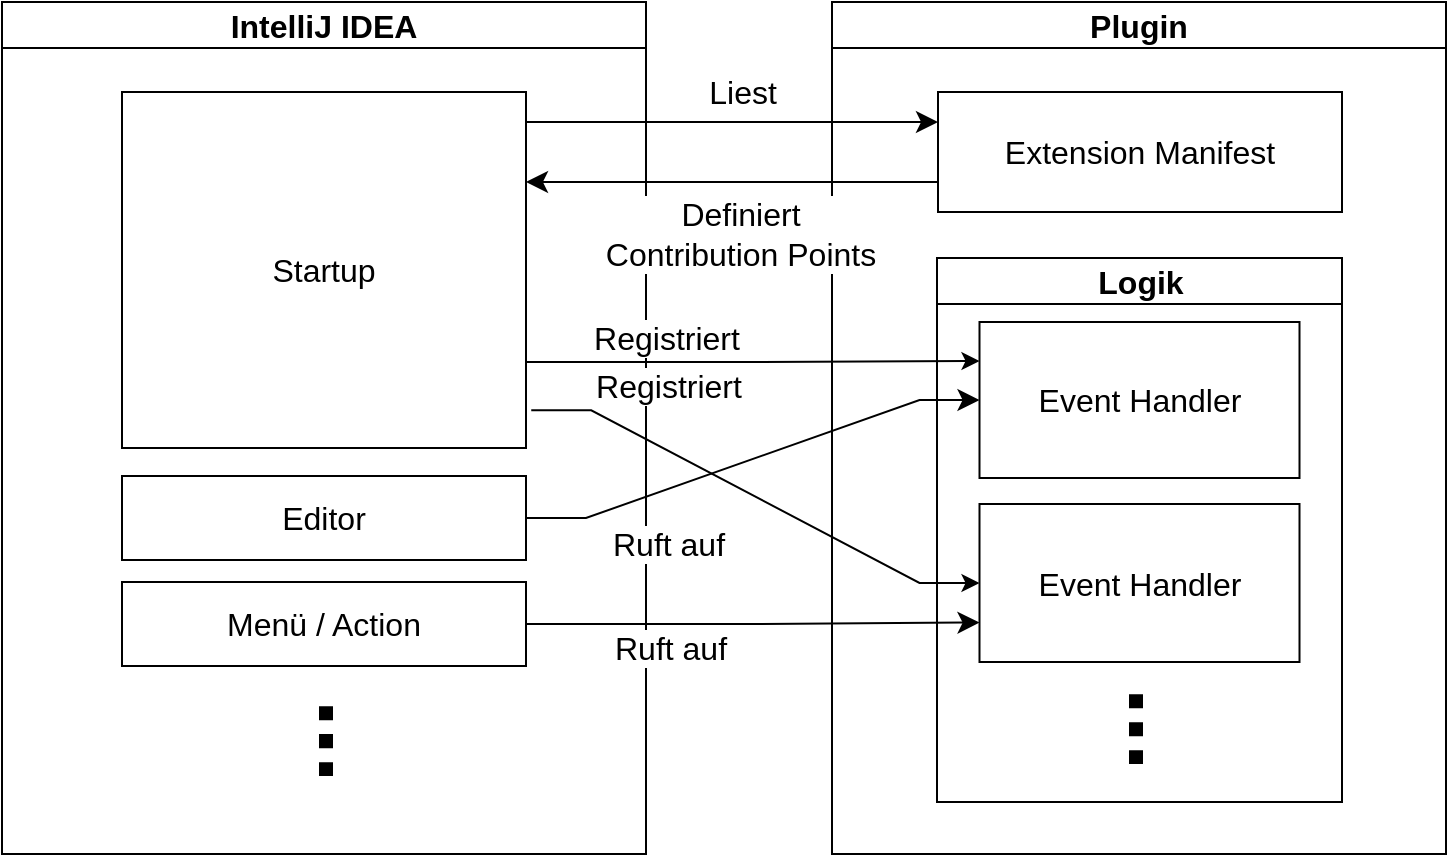 <mxfile version="22.0.2" type="device">
  <diagram name="Page-1" id="LwjQtrCL4rjXIuyEKjrp">
    <mxGraphModel dx="1322" dy="1006" grid="1" gridSize="10" guides="1" tooltips="1" connect="1" arrows="1" fold="1" page="0" pageScale="1" pageWidth="850" pageHeight="1100" math="0" shadow="0">
      <root>
        <mxCell id="0" />
        <mxCell id="1" parent="0" />
        <mxCell id="GXSWCgGSq7viN7u0XBdJ-3" value="IntelliJ IDEA" style="swimlane;whiteSpace=wrap;html=1;fontSize=16;" parent="1" vertex="1">
          <mxGeometry x="-633" y="-76" width="322" height="426" as="geometry" />
        </mxCell>
        <mxCell id="GXSWCgGSq7viN7u0XBdJ-13" value="Startup" style="rounded=0;whiteSpace=wrap;html=1;fontSize=16;" parent="GXSWCgGSq7viN7u0XBdJ-3" vertex="1">
          <mxGeometry x="60" y="45" width="202" height="178" as="geometry" />
        </mxCell>
        <mxCell id="GXSWCgGSq7viN7u0XBdJ-31" value="Editor" style="rounded=0;whiteSpace=wrap;html=1;fontSize=16;" parent="GXSWCgGSq7viN7u0XBdJ-3" vertex="1">
          <mxGeometry x="60" y="237" width="202" height="42" as="geometry" />
        </mxCell>
        <mxCell id="GXSWCgGSq7viN7u0XBdJ-32" value="Menü / Action" style="rounded=0;whiteSpace=wrap;html=1;fontSize=16;" parent="GXSWCgGSq7viN7u0XBdJ-3" vertex="1">
          <mxGeometry x="60" y="290" width="202" height="42" as="geometry" />
        </mxCell>
        <mxCell id="GXSWCgGSq7viN7u0XBdJ-4" value="Plugin" style="swimlane;whiteSpace=wrap;html=1;fontSize=16;" parent="1" vertex="1">
          <mxGeometry x="-218" y="-76" width="307" height="426" as="geometry" />
        </mxCell>
        <mxCell id="GXSWCgGSq7viN7u0XBdJ-6" value="Extension Manifest" style="rounded=0;whiteSpace=wrap;html=1;fontSize=16;" parent="GXSWCgGSq7viN7u0XBdJ-4" vertex="1">
          <mxGeometry x="53" y="45" width="202" height="60" as="geometry" />
        </mxCell>
        <mxCell id="GXSWCgGSq7viN7u0XBdJ-8" value="Logik" style="swimlane;whiteSpace=wrap;html=1;fontSize=16;" parent="GXSWCgGSq7viN7u0XBdJ-4" vertex="1">
          <mxGeometry x="52.5" y="128" width="202.5" height="272" as="geometry" />
        </mxCell>
        <mxCell id="GXSWCgGSq7viN7u0XBdJ-10" value="Event Handler" style="rounded=0;whiteSpace=wrap;html=1;fontSize=16;" parent="GXSWCgGSq7viN7u0XBdJ-8" vertex="1">
          <mxGeometry x="21.25" y="32" width="160" height="78" as="geometry" />
        </mxCell>
        <mxCell id="GXSWCgGSq7viN7u0XBdJ-11" value="Event Handler" style="rounded=0;whiteSpace=wrap;html=1;fontSize=16;" parent="GXSWCgGSq7viN7u0XBdJ-8" vertex="1">
          <mxGeometry x="21.25" y="123" width="160" height="79" as="geometry" />
        </mxCell>
        <mxCell id="GXSWCgGSq7viN7u0XBdJ-14" value="" style="endArrow=classic;html=1;rounded=0;fontSize=12;startSize=8;endSize=8;entryX=0;entryY=0.25;entryDx=0;entryDy=0;edgeStyle=orthogonalEdgeStyle;" parent="1" source="GXSWCgGSq7viN7u0XBdJ-13" target="GXSWCgGSq7viN7u0XBdJ-6" edge="1">
          <mxGeometry width="50" height="50" relative="1" as="geometry">
            <mxPoint x="-310" y="36" as="sourcePoint" />
            <mxPoint x="-260" y="-14" as="targetPoint" />
            <Array as="points">
              <mxPoint x="-320" y="-16" />
              <mxPoint x="-320" y="-16" />
            </Array>
          </mxGeometry>
        </mxCell>
        <mxCell id="GXSWCgGSq7viN7u0XBdJ-23" value="Liest" style="edgeLabel;html=1;align=center;verticalAlign=middle;resizable=0;points=[];fontSize=16;" parent="GXSWCgGSq7viN7u0XBdJ-14" vertex="1" connectable="0">
          <mxGeometry x="-0.013" y="5" relative="1" as="geometry">
            <mxPoint x="6" y="-10" as="offset" />
          </mxGeometry>
        </mxCell>
        <mxCell id="GXSWCgGSq7viN7u0XBdJ-24" value="" style="endArrow=classic;html=1;rounded=0;fontSize=12;startSize=8;endSize=8;exitX=0;exitY=0.75;exitDx=0;exitDy=0;edgeStyle=orthogonalEdgeStyle;" parent="1" source="GXSWCgGSq7viN7u0XBdJ-6" target="GXSWCgGSq7viN7u0XBdJ-13" edge="1">
          <mxGeometry width="50" height="50" relative="1" as="geometry">
            <mxPoint x="-310" y="36" as="sourcePoint" />
            <mxPoint x="-260" y="-14" as="targetPoint" />
            <Array as="points">
              <mxPoint x="-270" y="14" />
              <mxPoint x="-270" y="14" />
            </Array>
          </mxGeometry>
        </mxCell>
        <mxCell id="GXSWCgGSq7viN7u0XBdJ-25" value="Definiert&lt;br&gt;Contribution Points" style="edgeLabel;html=1;align=center;verticalAlign=middle;resizable=0;points=[];fontSize=16;" parent="GXSWCgGSq7viN7u0XBdJ-24" vertex="1" connectable="0">
          <mxGeometry x="-0.321" y="5" relative="1" as="geometry">
            <mxPoint x="-29" y="21" as="offset" />
          </mxGeometry>
        </mxCell>
        <mxCell id="GXSWCgGSq7viN7u0XBdJ-30" value="" style="endArrow=none;dashed=1;html=1;dashPattern=1 1;strokeWidth=7;rounded=0;fontSize=12;startSize=8;endSize=8;curved=1;" parent="1" edge="1">
          <mxGeometry width="50" height="50" relative="1" as="geometry">
            <mxPoint x="-66" y="305" as="sourcePoint" />
            <mxPoint x="-66" y="266" as="targetPoint" />
          </mxGeometry>
        </mxCell>
        <mxCell id="GXSWCgGSq7viN7u0XBdJ-33" value="" style="endArrow=none;dashed=1;html=1;dashPattern=1 1;strokeWidth=7;rounded=0;fontSize=12;startSize=8;endSize=8;curved=1;" parent="1" edge="1">
          <mxGeometry width="50" height="50" relative="1" as="geometry">
            <mxPoint x="-471" y="311" as="sourcePoint" />
            <mxPoint x="-471" y="273" as="targetPoint" />
          </mxGeometry>
        </mxCell>
        <mxCell id="GXSWCgGSq7viN7u0XBdJ-34" style="rounded=0;orthogonalLoop=1;jettySize=auto;html=1;entryX=0;entryY=0.5;entryDx=0;entryDy=0;fontSize=12;startSize=8;endSize=8;exitX=1;exitY=0.5;exitDx=0;exitDy=0;edgeStyle=entityRelationEdgeStyle;" parent="1" source="GXSWCgGSq7viN7u0XBdJ-31" target="GXSWCgGSq7viN7u0XBdJ-10" edge="1">
          <mxGeometry relative="1" as="geometry" />
        </mxCell>
        <mxCell id="GXSWCgGSq7viN7u0XBdJ-36" value="Ruft auf" style="edgeLabel;html=1;align=center;verticalAlign=middle;resizable=0;points=[];fontSize=16;" parent="GXSWCgGSq7viN7u0XBdJ-34" vertex="1" connectable="0">
          <mxGeometry x="-0.005" relative="1" as="geometry">
            <mxPoint x="-42" y="42" as="offset" />
          </mxGeometry>
        </mxCell>
        <mxCell id="GXSWCgGSq7viN7u0XBdJ-35" style="edgeStyle=orthogonalEdgeStyle;rounded=0;orthogonalLoop=1;jettySize=auto;html=1;entryX=0;entryY=0.75;entryDx=0;entryDy=0;fontSize=12;startSize=8;endSize=8;exitX=1;exitY=0.5;exitDx=0;exitDy=0;" parent="1" source="GXSWCgGSq7viN7u0XBdJ-32" target="GXSWCgGSq7viN7u0XBdJ-11" edge="1">
          <mxGeometry relative="1" as="geometry" />
        </mxCell>
        <mxCell id="DD66mV7BMPBXL9R-N9cM-7" value="Ruft auf" style="edgeLabel;html=1;align=center;verticalAlign=middle;resizable=0;points=[];fontSize=16;" parent="GXSWCgGSq7viN7u0XBdJ-35" vertex="1" connectable="0">
          <mxGeometry x="-0.117" y="-1" relative="1" as="geometry">
            <mxPoint x="-29" y="11" as="offset" />
          </mxGeometry>
        </mxCell>
        <mxCell id="DD66mV7BMPBXL9R-N9cM-3" value="" style="endArrow=classic;html=1;rounded=0;exitX=1;exitY=0.75;exitDx=0;exitDy=0;entryX=0;entryY=0.25;entryDx=0;entryDy=0;edgeStyle=orthogonalEdgeStyle;" parent="1" source="GXSWCgGSq7viN7u0XBdJ-13" target="GXSWCgGSq7viN7u0XBdJ-10" edge="1">
          <mxGeometry width="50" height="50" relative="1" as="geometry">
            <mxPoint x="-3" y="235" as="sourcePoint" />
            <mxPoint x="47" y="185" as="targetPoint" />
            <Array as="points">
              <mxPoint x="-371" y="104" />
              <mxPoint x="-258" y="104" />
            </Array>
          </mxGeometry>
        </mxCell>
        <mxCell id="DD66mV7BMPBXL9R-N9cM-4" value="Registriert" style="edgeLabel;html=1;align=center;verticalAlign=middle;resizable=0;points=[];fontSize=16;" parent="DD66mV7BMPBXL9R-N9cM-3" vertex="1" connectable="0">
          <mxGeometry x="0.223" y="-3" relative="1" as="geometry">
            <mxPoint x="-68" y="-15" as="offset" />
          </mxGeometry>
        </mxCell>
        <mxCell id="DD66mV7BMPBXL9R-N9cM-5" value="" style="endArrow=classic;html=1;rounded=0;exitX=1.013;exitY=0.894;exitDx=0;exitDy=0;entryX=0;entryY=0.5;entryDx=0;entryDy=0;exitPerimeter=0;edgeStyle=entityRelationEdgeStyle;" parent="1" source="GXSWCgGSq7viN7u0XBdJ-13" target="GXSWCgGSq7viN7u0XBdJ-11" edge="1">
          <mxGeometry width="50" height="50" relative="1" as="geometry">
            <mxPoint x="-361" y="149" as="sourcePoint" />
            <mxPoint x="-134" y="151" as="targetPoint" />
          </mxGeometry>
        </mxCell>
        <mxCell id="DD66mV7BMPBXL9R-N9cM-6" value="Registriert" style="edgeLabel;html=1;align=center;verticalAlign=middle;resizable=0;points=[];fontSize=16;" parent="DD66mV7BMPBXL9R-N9cM-5" vertex="1" connectable="0">
          <mxGeometry x="0.223" y="-3" relative="1" as="geometry">
            <mxPoint x="-67" y="-71" as="offset" />
          </mxGeometry>
        </mxCell>
      </root>
    </mxGraphModel>
  </diagram>
</mxfile>
